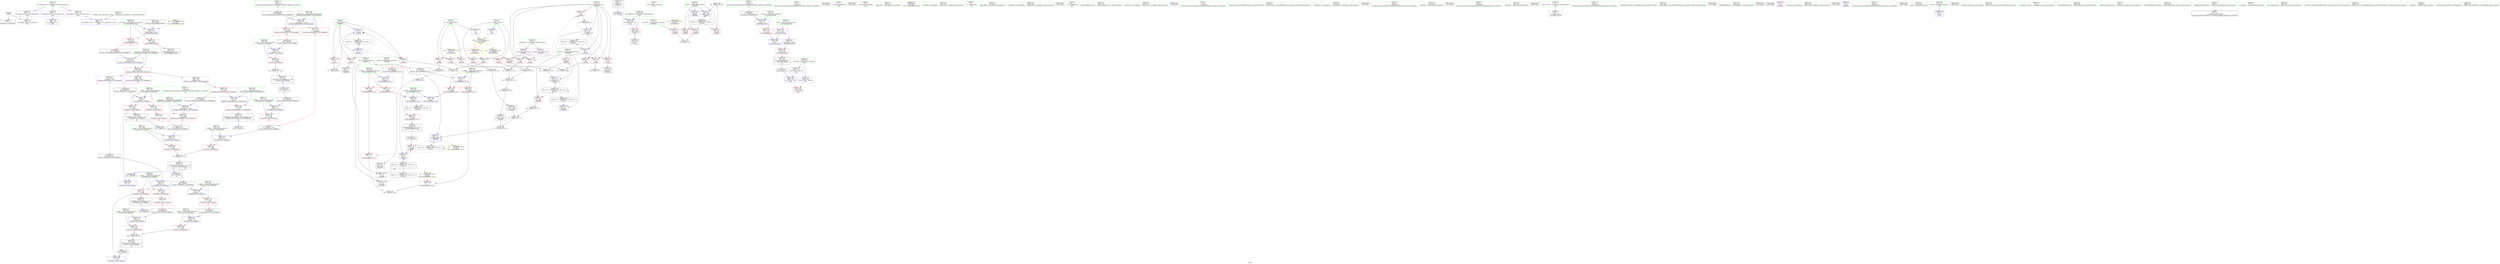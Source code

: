 digraph "SVFG" {
	label="SVFG";

	Node0x55b6b4121b10 [shape=record,color=grey,label="{NodeID: 0\nNullPtr}"];
	Node0x55b6b4121b10 -> Node0x55b6b4143290[style=solid];
	Node0x55b6b4121b10 -> Node0x55b6b4148fd0[style=solid];
	Node0x55b6b4179f10 [shape=record,color=black,label="{NodeID: 443\n286 = PHI(265, )\n2nd arg _ZNSt8ios_base4setfESt13_Ios_FmtflagsS0_ }"];
	Node0x55b6b4179f10 -> Node0x55b6b4144400[style=solid];
	Node0x55b6b4164560 [shape=record,color=yellow,style=double,label="{NodeID: 360\n12V_1 = ENCHI(MR_12V_0)\npts\{58 \}\nFun[_ZSt3minIdERKT_S2_S2_]}"];
	Node0x55b6b4164560 -> Node0x55b6b4147710[style=dashed];
	Node0x55b6b41445a0 [shape=record,color=blue,label="{NodeID: 194\n324\<--322\n__a.addr\<--__a\n_ZStaNRSt13_Ios_FmtflagsS_\n}"];
	Node0x55b6b41445a0 -> Node0x55b6b41481a0[style=dashed];
	Node0x55b6b41445a0 -> Node0x55b6b4148270[style=dashed];
	Node0x55b6b4140f20 [shape=record,color=red,label="{NodeID: 111\n94\<--11\n\<--B\n_Z4MAINv\n}"];
	Node0x55b6b4140f20 -> Node0x55b6b4151f60[style=solid];
	Node0x55b6b413f850 [shape=record,color=green,label="{NodeID: 28\n57\<--58\nans\<--ans_field_insensitive\n_Z4MAINv\n|{|<s3>7}}"];
	Node0x55b6b413f850 -> Node0x55b6b4146940[style=solid];
	Node0x55b6b413f850 -> Node0x55b6b4149340[style=solid];
	Node0x55b6b413f850 -> Node0x55b6b4149750[style=solid];
	Node0x55b6b413f850:s3 -> Node0x55b6b4177920[style=solid,color=red];
	Node0x55b6b4152560 [shape=record,color=grey,label="{NodeID: 305\n343 = Binary(342, 344, )\n}"];
	Node0x55b6b4152560 -> Node0x55b6b4143e50[style=solid];
	Node0x55b6b41477e0 [shape=record,color=red,label="{NodeID: 139\n247\<--222\n\<--RUN_RESULT\nmain\n}"];
	Node0x55b6b41477e0 -> Node0x55b6b4143a40[style=solid];
	Node0x55b6b4142200 [shape=record,color=green,label="{NodeID: 56\n287\<--288\nthis.addr\<--this.addr_field_insensitive\n_ZNSt8ios_base4setfESt13_Ios_FmtflagsS0_\n}"];
	Node0x55b6b4142200 -> Node0x55b6b4147cc0[style=solid];
	Node0x55b6b4142200 -> Node0x55b6b414a1e0[style=solid];
	Node0x55b6b4177d90 [shape=record,color=black,label="{NodeID: 416\n378 = PHI(356, )\n0th arg _ZStorSt13_Ios_FmtflagsS_ }"];
	Node0x55b6b4177d90 -> Node0x55b6b4144cf0[style=solid];
	Node0x55b6b4148ed0 [shape=record,color=blue,label="{NodeID: 167\n395\<--23\nllvm.global_ctors_1\<--_GLOBAL__sub_I_cgy4ever_0_1.cpp\nGlob }"];
	Node0x55b6b4143a40 [shape=record,color=black,label="{NodeID: 84\n217\<--247\nmain_ret\<--\nmain\n}"];
	Node0x55b6b413d720 [shape=record,color=green,label="{NodeID: 1\n7\<--1\n__dso_handle\<--dummyObj\nGlob }"];
	Node0x55b6b417a050 [shape=record,color=black,label="{NodeID: 444\n347 = PHI(315, )\n0th arg _ZStoRRSt13_Ios_FmtflagsS_ }"];
	Node0x55b6b417a050 -> Node0x55b6b41448e0[style=solid];
	Node0x55b6b4164670 [shape=record,color=yellow,style=double,label="{NodeID: 361\n18V_1 = ENCHI(MR_18V_0)\npts\{64 \}\nFun[_ZSt3minIdERKT_S2_S2_]}"];
	Node0x55b6b4164670 -> Node0x55b6b4147640[style=dashed];
	Node0x55b6b4144670 [shape=record,color=blue,label="{NodeID: 195\n326\<--323\n__b.addr\<--__b\n_ZStaNRSt13_Ios_FmtflagsS_\n}"];
	Node0x55b6b4144670 -> Node0x55b6b4148340[style=dashed];
	Node0x55b6b4140ff0 [shape=record,color=red,label="{NodeID: 112\n121\<--11\n\<--B\n_Z4MAINv\n}"];
	Node0x55b6b4140ff0 -> Node0x55b6b4152b60[style=solid];
	Node0x55b6b413f920 [shape=record,color=green,label="{NodeID: 29\n59\<--60\npCorrect\<--pCorrect_field_insensitive\n_Z4MAINv\n}"];
	Node0x55b6b413f920 -> Node0x55b6b4146a10[style=solid];
	Node0x55b6b413f920 -> Node0x55b6b4146ae0[style=solid];
	Node0x55b6b413f920 -> Node0x55b6b4149410[style=solid];
	Node0x55b6b413f920 -> Node0x55b6b41495b0[style=solid];
	Node0x55b6b41526e0 [shape=record,color=grey,label="{NodeID: 306\n166 = Binary(165, 69, )\n}"];
	Node0x55b6b41526e0 -> Node0x55b6b41498f0[style=solid];
	Node0x55b6b41478b0 [shape=record,color=red,label="{NodeID: 140\n241\<--240\n\<--coerce.dive3\nmain\n}"];
	Node0x55b6b41422d0 [shape=record,color=green,label="{NodeID: 57\n289\<--290\n__fmtfl.addr\<--__fmtfl.addr_field_insensitive\n_ZNSt8ios_base4setfESt13_Ios_FmtflagsS0_\n}"];
	Node0x55b6b41422d0 -> Node0x55b6b4147d90[style=solid];
	Node0x55b6b41422d0 -> Node0x55b6b414a2b0[style=solid];
	Node0x55b6b4177ed0 [shape=record,color=black,label="{NodeID: 417\n379 = PHI(357, )\n1st arg _ZStorSt13_Ios_FmtflagsS_ }"];
	Node0x55b6b4177ed0 -> Node0x55b6b4144dc0[style=solid];
	Node0x55b6b4148fd0 [shape=record,color=blue, style = dotted,label="{NodeID: 168\n396\<--3\nllvm.global_ctors_2\<--dummyVal\nGlob }"];
	Node0x55b6b4143b10 [shape=record,color=black,label="{NodeID: 85\n257\<--268\n_ZSt5fixedRSt8ios_base_ret\<--\n_ZSt5fixedRSt8ios_base\n}"];
	Node0x55b6b413d7b0 [shape=record,color=green,label="{NodeID: 2\n9\<--1\n\<--dummyObj\nCan only get source location for instruction, argument, global var or function.}"];
	Node0x55b6b417a190 [shape=record,color=black,label="{NodeID: 445\n348 = PHI(312, )\n1st arg _ZStoRRSt13_Ios_FmtflagsS_ }"];
	Node0x55b6b417a190 -> Node0x55b6b41449b0[style=solid];
	Node0x55b6b4144740 [shape=record,color=blue,label="{NodeID: 196\n334\<--333\n\<--call\n_ZStaNRSt13_Ios_FmtflagsS_\n}"];
	Node0x55b6b41410c0 [shape=record,color=red,label="{NodeID: 113\n129\<--11\n\<--B\n_Z4MAINv\n}"];
	Node0x55b6b41410c0 -> Node0x55b6b41520e0[style=solid];
	Node0x55b6b413f9f0 [shape=record,color=green,label="{NodeID: 30\n61\<--62\ni8\<--i8_field_insensitive\n_Z4MAINv\n}"];
	Node0x55b6b413f9f0 -> Node0x55b6b4146bb0[style=solid];
	Node0x55b6b413f9f0 -> Node0x55b6b4146c80[style=solid];
	Node0x55b6b413f9f0 -> Node0x55b6b4146d50[style=solid];
	Node0x55b6b413f9f0 -> Node0x55b6b4146e20[style=solid];
	Node0x55b6b413f9f0 -> Node0x55b6b4146ef0[style=solid];
	Node0x55b6b413f9f0 -> Node0x55b6b4146fc0[style=solid];
	Node0x55b6b413f9f0 -> Node0x55b6b41494e0[style=solid];
	Node0x55b6b413f9f0 -> Node0x55b6b4149820[style=solid];
	Node0x55b6b4152860 [shape=record,color=grey,label="{NodeID: 307\n142 = Binary(141, 69, )\n}"];
	Node0x55b6b4152860 -> Node0x55b6b4149820[style=solid];
	Node0x55b6b4147980 [shape=record,color=red,label="{NodeID: 141\n262\<--259\n\<--__base.addr\n_ZSt5fixedRSt8ios_base\n|{<s0>18}}"];
	Node0x55b6b4147980:s0 -> Node0x55b6b4179c90[style=solid,color=red];
	Node0x55b6b41423a0 [shape=record,color=green,label="{NodeID: 58\n291\<--292\n__mask.addr\<--__mask.addr_field_insensitive\n_ZNSt8ios_base4setfESt13_Ios_FmtflagsS0_\n}"];
	Node0x55b6b41423a0 -> Node0x55b6b4147e60[style=solid];
	Node0x55b6b41423a0 -> Node0x55b6b4147f30[style=solid];
	Node0x55b6b41423a0 -> Node0x55b6b4144400[style=solid];
	Node0x55b6b4178220 [shape=record,color=black,label="{NodeID: 418\n65 = PHI()\n}"];
	Node0x55b6b41490d0 [shape=record,color=blue,label="{NodeID: 169\n53\<--69\nCaseID\<--\n_Z4MAINv\n}"];
	Node0x55b6b41490d0 -> Node0x55b6b415d9d0[style=dashed];
	Node0x55b6b4143be0 [shape=record,color=black,label="{NodeID: 86\n270\<--281\n_ZSt12setprecisioni_ret\<--\n_ZSt12setprecisioni\n|{<s0>15}}"];
	Node0x55b6b4143be0:s0 -> Node0x55b6b4178fc0[style=solid,color=blue];
	Node0x55b6b413da60 [shape=record,color=green,label="{NodeID: 3\n15\<--1\n_ZSt3cin\<--dummyObj\nGlob }"];
	Node0x55b6b4144810 [shape=record,color=blue,label="{NodeID: 197\n339\<--338\n__a.addr\<--__a\n_ZStcoSt13_Ios_Fmtflags\n}"];
	Node0x55b6b4144810 -> Node0x55b6b41484e0[style=dashed];
	Node0x55b6b4141190 [shape=record,color=red,label="{NodeID: 114\n72\<--51\n\<--TestCase\n_Z4MAINv\n}"];
	Node0x55b6b4141190 -> Node0x55b6b41535e0[style=solid];
	Node0x55b6b413fac0 [shape=record,color=green,label="{NodeID: 31\n63\<--64\nref.tmp\<--ref.tmp_field_insensitive\n_Z4MAINv\n|{|<s1>7}}"];
	Node0x55b6b413fac0 -> Node0x55b6b4149680[style=solid];
	Node0x55b6b413fac0:s1 -> Node0x55b6b4177a30[style=solid,color=red];
	Node0x55b6b41529e0 [shape=record,color=grey,label="{NodeID: 308\n91 = Binary(90, 69, )\n}"];
	Node0x55b6b41529e0 -> Node0x55b6b4149270[style=solid];
	Node0x55b6b4147a50 [shape=record,color=red,label="{NodeID: 142\n268\<--259\n\<--__base.addr\n_ZSt5fixedRSt8ios_base\n}"];
	Node0x55b6b4147a50 -> Node0x55b6b4143b10[style=solid];
	Node0x55b6b4142470 [shape=record,color=green,label="{NodeID: 59\n293\<--294\n__old\<--__old_field_insensitive\n_ZNSt8ios_base4setfESt13_Ios_FmtflagsS0_\n}"];
	Node0x55b6b4142470 -> Node0x55b6b4148000[style=solid];
	Node0x55b6b4142470 -> Node0x55b6b41444d0[style=solid];
	Node0x55b6b4178320 [shape=record,color=black,label="{NodeID: 419\n86 = PHI()\n}"];
	Node0x55b6b41491a0 [shape=record,color=blue,label="{NodeID: 170\n55\<--69\ni\<--\n_Z4MAINv\n}"];
	Node0x55b6b41491a0 -> Node0x55b6b41466d0[style=dashed];
	Node0x55b6b41491a0 -> Node0x55b6b41467a0[style=dashed];
	Node0x55b6b41491a0 -> Node0x55b6b4146870[style=dashed];
	Node0x55b6b41491a0 -> Node0x55b6b4149270[style=dashed];
	Node0x55b6b41491a0 -> Node0x55b6b415ded0[style=dashed];
	Node0x55b6b4143cb0 [shape=record,color=black,label="{NodeID: 87\n283\<--319\n_ZNSt8ios_base4setfESt13_Ios_FmtflagsS0__ret\<--\n_ZNSt8ios_base4setfESt13_Ios_FmtflagsS0_\n|{<s0>18}}"];
	Node0x55b6b4143cb0:s0 -> Node0x55b6b41793d0[style=solid,color=blue];
	Node0x55b6b413daf0 [shape=record,color=green,label="{NodeID: 4\n16\<--1\n_ZSt4cout\<--dummyObj\nGlob }"];
	Node0x55b6b41448e0 [shape=record,color=blue,label="{NodeID: 198\n349\<--347\n__a.addr\<--__a\n_ZStoRRSt13_Ios_FmtflagsS_\n}"];
	Node0x55b6b41448e0 -> Node0x55b6b41485b0[style=dashed];
	Node0x55b6b41448e0 -> Node0x55b6b4148680[style=dashed];
	Node0x55b6b4146460 [shape=record,color=red,label="{NodeID: 115\n71\<--53\n\<--CaseID\n_Z4MAINv\n}"];
	Node0x55b6b4146460 -> Node0x55b6b41535e0[style=solid];
	Node0x55b6b413fb90 [shape=record,color=green,label="{NodeID: 32\n66\<--67\n_ZNSirsERi\<--_ZNSirsERi_field_insensitive\n}"];
	Node0x55b6b414ab10 [shape=record,color=yellow,style=double,label="{NodeID: 392\nRETMU(38V_2)\npts\{260 \}\nFun[_ZSt5fixedRSt8ios_base]}"];
	Node0x55b6b4152b60 [shape=record,color=grey,label="{NodeID: 309\n123 = Binary(121, 122, )\n}"];
	Node0x55b6b4152b60 -> Node0x55b6b4153460[style=solid];
	Node0x55b6b4147b20 [shape=record,color=red,label="{NodeID: 143\n278\<--274\n\<--__n.addr\n_ZSt12setprecisioni\n}"];
	Node0x55b6b4147b20 -> Node0x55b6b414a110[style=solid];
	Node0x55b6b4142540 [shape=record,color=green,label="{NodeID: 60\n304\<--305\n_ZStcoSt13_Ios_Fmtflags\<--_ZStcoSt13_Ios_Fmtflags_field_insensitive\n}"];
	Node0x55b6b4178420 [shape=record,color=black,label="{NodeID: 420\n135 = PHI(176, )\n}"];
	Node0x55b6b4178420 -> Node0x55b6b4147160[style=solid];
	Node0x55b6b4149270 [shape=record,color=blue,label="{NodeID: 171\n55\<--91\ni\<--inc\n_Z4MAINv\n}"];
	Node0x55b6b4149270 -> Node0x55b6b41466d0[style=dashed];
	Node0x55b6b4149270 -> Node0x55b6b41467a0[style=dashed];
	Node0x55b6b4149270 -> Node0x55b6b4146870[style=dashed];
	Node0x55b6b4149270 -> Node0x55b6b4149270[style=dashed];
	Node0x55b6b4149270 -> Node0x55b6b415ded0[style=dashed];
	Node0x55b6b4143d80 [shape=record,color=black,label="{NodeID: 88\n321\<--334\n_ZStaNRSt13_Ios_FmtflagsS__ret\<--\n_ZStaNRSt13_Ios_FmtflagsS_\n|{<s0>20}}"];
	Node0x55b6b4143d80:s0 -> Node0x55b6b41796e0[style=solid,color=blue];
	Node0x55b6b413db80 [shape=record,color=green,label="{NodeID: 5\n17\<--1\n.str\<--dummyObj\nGlob }"];
	Node0x55b6b41449b0 [shape=record,color=blue,label="{NodeID: 199\n351\<--348\n__b.addr\<--__b\n_ZStoRRSt13_Ios_FmtflagsS_\n}"];
	Node0x55b6b41449b0 -> Node0x55b6b4148750[style=dashed];
	Node0x55b6b4146530 [shape=record,color=red,label="{NodeID: 116\n149\<--53\n\<--CaseID\n_Z4MAINv\n}"];
	Node0x55b6b413fc90 [shape=record,color=green,label="{NodeID: 33\n87\<--88\n_ZNSirsERd\<--_ZNSirsERd_field_insensitive\n}"];
	Node0x55b6b4152ce0 [shape=record,color=grey,label="{NodeID: 310\n120 = Binary(118, 119, )\n}"];
	Node0x55b6b4152ce0 -> Node0x55b6b4153460[style=solid];
	Node0x55b6b4147bf0 [shape=record,color=red,label="{NodeID: 144\n281\<--280\n\<--coerce.dive\n_ZSt12setprecisioni\n}"];
	Node0x55b6b4147bf0 -> Node0x55b6b4143be0[style=solid];
	Node0x55b6b4142640 [shape=record,color=green,label="{NodeID: 61\n308\<--309\n_ZStaNRSt13_Ios_FmtflagsS_\<--_ZStaNRSt13_Ios_FmtflagsS__field_insensitive\n}"];
	Node0x55b6b4178650 [shape=record,color=black,label="{NodeID: 421\n146 = PHI()\n}"];
	Node0x55b6b4149340 [shape=record,color=blue,label="{NodeID: 172\n57\<--97\nans\<--conv\n_Z4MAINv\n}"];
	Node0x55b6b4149340 -> Node0x55b6b415fcd0[style=dashed];
	Node0x55b6b4143e50 [shape=record,color=black,label="{NodeID: 89\n337\<--343\n_ZStcoSt13_Ios_Fmtflags_ret\<--neg\n_ZStcoSt13_Ios_Fmtflags\n|{<s0>19}}"];
	Node0x55b6b4143e50:s0 -> Node0x55b6b41794e0[style=solid,color=blue];
	Node0x55b6b413dc10 [shape=record,color=green,label="{NodeID: 6\n19\<--1\n.str.1\<--dummyObj\nGlob }"];
	Node0x55b6b4144a80 [shape=record,color=blue,label="{NodeID: 200\n361\<--358\n\<--call\n_ZStoRRSt13_Ios_FmtflagsS_\n}"];
	Node0x55b6b4146600 [shape=record,color=red,label="{NodeID: 117\n165\<--53\n\<--CaseID\n_Z4MAINv\n}"];
	Node0x55b6b4146600 -> Node0x55b6b41526e0[style=solid];
	Node0x55b6b413fd90 [shape=record,color=green,label="{NodeID: 34\n136\<--137\n_ZSt3minIdERKT_S2_S2_\<--_ZSt3minIdERKT_S2_S2__field_insensitive\n}"];
	Node0x55b6b4152e60 [shape=record,color=grey,label="{NodeID: 311\n96 = Binary(95, 69, )\n}"];
	Node0x55b6b4152e60 -> Node0x55b6b4143630[style=solid];
	Node0x55b6b4147cc0 [shape=record,color=red,label="{NodeID: 145\n298\<--287\nthis1\<--this.addr\n_ZNSt8ios_base4setfESt13_Ios_FmtflagsS0_\n}"];
	Node0x55b6b4147cc0 -> Node0x55b6b4140a40[style=solid];
	Node0x55b6b4147cc0 -> Node0x55b6b4140b10[style=solid];
	Node0x55b6b4147cc0 -> Node0x55b6b4140be0[style=solid];
	Node0x55b6b4142740 [shape=record,color=green,label="{NodeID: 62\n313\<--314\n_ZStanSt13_Ios_FmtflagsS_\<--_ZStanSt13_Ios_FmtflagsS__field_insensitive\n}"];
	Node0x55b6b4178720 [shape=record,color=black,label="{NodeID: 422\n33 = PHI()\n}"];
	Node0x55b6b4149410 [shape=record,color=blue,label="{NodeID: 173\n59\<--100\npCorrect\<--\n_Z4MAINv\n}"];
	Node0x55b6b4149410 -> Node0x55b6b41601d0[style=dashed];
	Node0x55b6b4143f20 [shape=record,color=black,label="{NodeID: 90\n346\<--361\n_ZStoRRSt13_Ios_FmtflagsS__ret\<--\n_ZStoRRSt13_Ios_FmtflagsS_\n|{<s0>22}}"];
	Node0x55b6b4143f20:s0 -> Node0x55b6b4179900[style=solid,color=blue];
	Node0x55b6b413e450 [shape=record,color=green,label="{NodeID: 7\n22\<--1\n\<--dummyObj\nCan only get source location for instruction, argument, global var or function.}"];
	Node0x55b6b4144b50 [shape=record,color=blue,label="{NodeID: 201\n367\<--365\n__a.addr\<--__a\n_ZStanSt13_Ios_FmtflagsS_\n}"];
	Node0x55b6b4144b50 -> Node0x55b6b41488f0[style=dashed];
	Node0x55b6b41466d0 [shape=record,color=red,label="{NodeID: 118\n79\<--55\n\<--i\n_Z4MAINv\n}"];
	Node0x55b6b41466d0 -> Node0x55b6b4153be0[style=solid];
	Node0x55b6b413fe90 [shape=record,color=green,label="{NodeID: 35\n147\<--148\n_ZStlsISt11char_traitsIcEERSt13basic_ostreamIcT_ES5_PKc\<--_ZStlsISt11char_traitsIcEERSt13basic_ostreamIcT_ES5_PKc_field_insensitive\n}"];
	Node0x55b6b4152fe0 [shape=record,color=grey,label="{NodeID: 312\n115 = Binary(114, 113, )\n}"];
	Node0x55b6b4152fe0 -> Node0x55b6b41495b0[style=solid];
	Node0x55b6b4147d90 [shape=record,color=red,label="{NodeID: 146\n310\<--289\n\<--__fmtfl.addr\n_ZNSt8ios_base4setfESt13_Ios_FmtflagsS0_\n|{<s0>21}}"];
	Node0x55b6b4147d90:s0 -> Node0x55b6b41774d0[style=solid,color=red];
	Node0x55b6b4142840 [shape=record,color=green,label="{NodeID: 63\n317\<--318\n_ZStoRRSt13_Ios_FmtflagsS_\<--_ZStoRRSt13_Ios_FmtflagsS__field_insensitive\n}"];
	Node0x55b6b41787f0 [shape=record,color=black,label="{NodeID: 423\n75 = PHI()\n}"];
	Node0x55b6b41494e0 [shape=record,color=blue,label="{NodeID: 174\n61\<--9\ni8\<--\n_Z4MAINv\n}"];
	Node0x55b6b41494e0 -> Node0x55b6b4146bb0[style=dashed];
	Node0x55b6b41494e0 -> Node0x55b6b4146c80[style=dashed];
	Node0x55b6b41494e0 -> Node0x55b6b4146d50[style=dashed];
	Node0x55b6b41494e0 -> Node0x55b6b4146e20[style=dashed];
	Node0x55b6b41494e0 -> Node0x55b6b4146ef0[style=dashed];
	Node0x55b6b41494e0 -> Node0x55b6b4146fc0[style=dashed];
	Node0x55b6b41494e0 -> Node0x55b6b4149820[style=dashed];
	Node0x55b6b41494e0 -> Node0x55b6b415edd0[style=dashed];
	Node0x55b6b4143ff0 [shape=record,color=black,label="{NodeID: 91\n364\<--375\n_ZStanSt13_Ios_FmtflagsS__ret\<--and\n_ZStanSt13_Ios_FmtflagsS_\n|{<s0>21|<s1>23}}"];
	Node0x55b6b4143ff0:s0 -> Node0x55b6b41797f0[style=solid,color=blue];
	Node0x55b6b4143ff0:s1 -> Node0x55b6b4179a10[style=solid,color=blue];
	Node0x55b6b413e4e0 [shape=record,color=green,label="{NodeID: 8\n69\<--1\n\<--dummyObj\nCan only get source location for instruction, argument, global var or function.}"];
	Node0x55b6b4144c20 [shape=record,color=blue,label="{NodeID: 202\n369\<--366\n__b.addr\<--__b\n_ZStanSt13_Ios_FmtflagsS_\n}"];
	Node0x55b6b4144c20 -> Node0x55b6b41489c0[style=dashed];
	Node0x55b6b41467a0 [shape=record,color=red,label="{NodeID: 119\n83\<--55\n\<--i\n_Z4MAINv\n}"];
	Node0x55b6b41467a0 -> Node0x55b6b4143560[style=solid];
	Node0x55b6b413ff90 [shape=record,color=green,label="{NodeID: 36\n151\<--152\n_ZNSolsEi\<--_ZNSolsEi_field_insensitive\n}"];
	Node0x55b6b4153160 [shape=record,color=grey,label="{NodeID: 313\n375 = Binary(373, 374, )\n}"];
	Node0x55b6b4153160 -> Node0x55b6b4143ff0[style=solid];
	Node0x55b6b4147e60 [shape=record,color=red,label="{NodeID: 147\n302\<--291\n\<--__mask.addr\n_ZNSt8ios_base4setfESt13_Ios_FmtflagsS0_\n|{<s0>19}}"];
	Node0x55b6b4147e60:s0 -> Node0x55b6b3dbce30[style=solid,color=red];
	Node0x55b6b4142940 [shape=record,color=green,label="{NodeID: 64\n324\<--325\n__a.addr\<--__a.addr_field_insensitive\n_ZStaNRSt13_Ios_FmtflagsS_\n}"];
	Node0x55b6b4142940 -> Node0x55b6b41481a0[style=solid];
	Node0x55b6b4142940 -> Node0x55b6b4148270[style=solid];
	Node0x55b6b4142940 -> Node0x55b6b41445a0[style=solid];
	Node0x55b6b41788c0 [shape=record,color=black,label="{NodeID: 424\n76 = PHI()\n}"];
	Node0x55b6b4163370 [shape=record,color=yellow,style=double,label="{NodeID: 341\n36V_1 = ENCHI(MR_36V_0)\npts\{10 12 140000 \}\nFun[main]|{<s0>17|<s1>17|<s2>17}}"];
	Node0x55b6b4163370:s0 -> Node0x55b6b4163670[style=dashed,color=red];
	Node0x55b6b4163370:s1 -> Node0x55b6b4163780[style=dashed,color=red];
	Node0x55b6b4163370:s2 -> Node0x55b6b4163e80[style=dashed,color=red];
	Node0x55b6b41495b0 [shape=record,color=blue,label="{NodeID: 175\n59\<--115\npCorrect\<--mul\n_Z4MAINv\n}"];
	Node0x55b6b41495b0 -> Node0x55b6b4146ae0[style=dashed];
	Node0x55b6b41495b0 -> Node0x55b6b41601d0[style=dashed];
	Node0x55b6b41440c0 [shape=record,color=black,label="{NodeID: 92\n377\<--388\n_ZStorSt13_Ios_FmtflagsS__ret\<--or\n_ZStorSt13_Ios_FmtflagsS_\n|{<s0>24}}"];
	Node0x55b6b41440c0:s0 -> Node0x55b6b4179b50[style=solid,color=blue];
	Node0x55b6b413e5e0 [shape=record,color=green,label="{NodeID: 9\n100\<--1\n\<--dummyObj\nCan only get source location for instruction, argument, global var or function.}"];
	Node0x55b6b4144cf0 [shape=record,color=blue,label="{NodeID: 203\n380\<--378\n__a.addr\<--__a\n_ZStorSt13_Ios_FmtflagsS_\n}"];
	Node0x55b6b4144cf0 -> Node0x55b6b4148a90[style=dashed];
	Node0x55b6b4146870 [shape=record,color=red,label="{NodeID: 120\n90\<--55\n\<--i\n_Z4MAINv\n}"];
	Node0x55b6b4146870 -> Node0x55b6b41529e0[style=solid];
	Node0x55b6b4140090 [shape=record,color=green,label="{NodeID: 37\n157\<--158\n_ZNSolsEd\<--_ZNSolsEd_field_insensitive\n}"];
	Node0x55b6b41532e0 [shape=record,color=grey,label="{NodeID: 314\n125 = Binary(124, 69, )\n}"];
	Node0x55b6b41532e0 -> Node0x55b6b41437d0[style=solid];
	Node0x55b6b4147f30 [shape=record,color=red,label="{NodeID: 148\n311\<--291\n\<--__mask.addr\n_ZNSt8ios_base4setfESt13_Ios_FmtflagsS0_\n|{<s0>21}}"];
	Node0x55b6b4147f30:s0 -> Node0x55b6b41777a0[style=solid,color=red];
	Node0x55b6b4142a10 [shape=record,color=green,label="{NodeID: 65\n326\<--327\n__b.addr\<--__b.addr_field_insensitive\n_ZStaNRSt13_Ios_FmtflagsS_\n}"];
	Node0x55b6b4142a10 -> Node0x55b6b4148340[style=solid];
	Node0x55b6b4142a10 -> Node0x55b6b4144670[style=solid];
	Node0x55b6b4178990 [shape=record,color=black,label="{NodeID: 425\n150 = PHI()\n}"];
	Node0x55b6b4149680 [shape=record,color=blue,label="{NodeID: 176\n63\<--133\nref.tmp\<--add23\n_Z4MAINv\n|{|<s3>7}}"];
	Node0x55b6b4149680 -> Node0x55b6b4147160[style=dashed];
	Node0x55b6b4149680 -> Node0x55b6b4149680[style=dashed];
	Node0x55b6b4149680 -> Node0x55b6b415f2d0[style=dashed];
	Node0x55b6b4149680:s3 -> Node0x55b6b4164670[style=dashed,color=red];
	Node0x55b6b4144190 [shape=record,color=purple,label="{NodeID: 93\n32\<--4\n\<--_ZStL8__ioinit\n__cxx_global_var_init\n}"];
	Node0x55b6b413e6e0 [shape=record,color=green,label="{NodeID: 10\n226\<--1\n\<--dummyObj\nCan only get source location for instruction, argument, global var or function.}"];
	Node0x55b6b4144dc0 [shape=record,color=blue,label="{NodeID: 204\n382\<--379\n__b.addr\<--__b\n_ZStorSt13_Ios_FmtflagsS_\n}"];
	Node0x55b6b4144dc0 -> Node0x55b6b4148b60[style=dashed];
	Node0x55b6b4146940 [shape=record,color=red,label="{NodeID: 121\n155\<--57\n\<--ans\n_Z4MAINv\n}"];
	Node0x55b6b4140190 [shape=record,color=green,label="{NodeID: 38\n160\<--161\n_ZSt4endlIcSt11char_traitsIcEERSt13basic_ostreamIT_T0_ES6_\<--_ZSt4endlIcSt11char_traitsIcEERSt13basic_ostreamIT_T0_ES6__field_insensitive\n}"];
	Node0x55b6b4153460 [shape=record,color=grey,label="{NodeID: 315\n124 = Binary(120, 123, )\n}"];
	Node0x55b6b4153460 -> Node0x55b6b41532e0[style=solid];
	Node0x55b6b4148000 [shape=record,color=red,label="{NodeID: 149\n319\<--293\n\<--__old\n_ZNSt8ios_base4setfESt13_Ios_FmtflagsS0_\n}"];
	Node0x55b6b4148000 -> Node0x55b6b4143cb0[style=solid];
	Node0x55b6b4142ae0 [shape=record,color=green,label="{NodeID: 66\n339\<--340\n__a.addr\<--__a.addr_field_insensitive\n_ZStcoSt13_Ios_Fmtflags\n}"];
	Node0x55b6b4142ae0 -> Node0x55b6b41484e0[style=solid];
	Node0x55b6b4142ae0 -> Node0x55b6b4144810[style=solid];
	Node0x55b6b4178ac0 [shape=record,color=black,label="{NodeID: 426\n154 = PHI()\n}"];
	Node0x55b6b4149750 [shape=record,color=blue,label="{NodeID: 177\n57\<--138\nans\<--\n_Z4MAINv\n}"];
	Node0x55b6b4149750 -> Node0x55b6b415fcd0[style=dashed];
	Node0x55b6b4144260 [shape=record,color=purple,label="{NodeID: 94\n85\<--13\narrayidx\<--probCorrect\n_Z4MAINv\n}"];
	Node0x55b6b413e7e0 [shape=record,color=green,label="{NodeID: 11\n235\<--1\n\<--dummyObj\nCan only get source location for instruction, argument, global var or function.|{<s0>15}}"];
	Node0x55b6b413e7e0:s0 -> Node0x55b6b4175f70[style=solid,color=red];
	Node0x55b6b4146a10 [shape=record,color=red,label="{NodeID: 122\n114\<--59\n\<--pCorrect\n_Z4MAINv\n}"];
	Node0x55b6b4146a10 -> Node0x55b6b4152fe0[style=solid];
	Node0x55b6b4140290 [shape=record,color=green,label="{NodeID: 39\n162\<--163\n_ZNSolsEPFRSoS_E\<--_ZNSolsEPFRSoS_E_field_insensitive\n}"];
	Node0x55b6b41535e0 [shape=record,color=grey,label="{NodeID: 316\n73 = cmp(71, 72, )\n}"];
	Node0x55b6b41480d0 [shape=record,color=red,label="{NodeID: 150\n300\<--299\n\<--_M_flags\n_ZNSt8ios_base4setfESt13_Ios_FmtflagsS0_\n}"];
	Node0x55b6b41480d0 -> Node0x55b6b41444d0[style=solid];
	Node0x55b6b4142bb0 [shape=record,color=green,label="{NodeID: 67\n349\<--350\n__a.addr\<--__a.addr_field_insensitive\n_ZStoRRSt13_Ios_FmtflagsS_\n}"];
	Node0x55b6b4142bb0 -> Node0x55b6b41485b0[style=solid];
	Node0x55b6b4142bb0 -> Node0x55b6b4148680[style=solid];
	Node0x55b6b4142bb0 -> Node0x55b6b41448e0[style=solid];
	Node0x55b6b4178bc0 [shape=record,color=black,label="{NodeID: 427\n156 = PHI()\n}"];
	Node0x55b6b4163670 [shape=record,color=yellow,style=double,label="{NodeID: 344\n2V_1 = ENCHI(MR_2V_0)\npts\{10 \}\nFun[_Z4MAINv]}"];
	Node0x55b6b4163670 -> Node0x55b6b4140cb0[style=dashed];
	Node0x55b6b4163670 -> Node0x55b6b4140d80[style=dashed];
	Node0x55b6b4163670 -> Node0x55b6b4140e50[style=dashed];
	Node0x55b6b4149820 [shape=record,color=blue,label="{NodeID: 178\n61\<--142\ni8\<--inc26\n_Z4MAINv\n}"];
	Node0x55b6b4149820 -> Node0x55b6b4146bb0[style=dashed];
	Node0x55b6b4149820 -> Node0x55b6b4146c80[style=dashed];
	Node0x55b6b4149820 -> Node0x55b6b4146d50[style=dashed];
	Node0x55b6b4149820 -> Node0x55b6b4146e20[style=dashed];
	Node0x55b6b4149820 -> Node0x55b6b4146ef0[style=dashed];
	Node0x55b6b4149820 -> Node0x55b6b4146fc0[style=dashed];
	Node0x55b6b4149820 -> Node0x55b6b4149820[style=dashed];
	Node0x55b6b4149820 -> Node0x55b6b415edd0[style=dashed];
	Node0x55b6b4144330 [shape=record,color=purple,label="{NodeID: 95\n112\<--13\narrayidx14\<--probCorrect\n_Z4MAINv\n}"];
	Node0x55b6b4144330 -> Node0x55b6b4147090[style=solid];
	Node0x55b6b413e8e0 [shape=record,color=green,label="{NodeID: 12\n264\<--1\n\<--dummyObj\nCan only get source location for instruction, argument, global var or function.|{<s0>18}}"];
	Node0x55b6b413e8e0:s0 -> Node0x55b6b4179dd0[style=solid,color=red];
	Node0x55b6b4146ae0 [shape=record,color=red,label="{NodeID: 123\n127\<--59\n\<--pCorrect\n_Z4MAINv\n}"];
	Node0x55b6b4146ae0 -> Node0x55b6b4151c60[style=solid];
	Node0x55b6b4140390 [shape=record,color=green,label="{NodeID: 40\n179\<--180\nretval\<--retval_field_insensitive\n_ZSt3minIdERKT_S2_S2_\n}"];
	Node0x55b6b4140390 -> Node0x55b6b4147230[style=solid];
	Node0x55b6b4140390 -> Node0x55b6b4149b60[style=solid];
	Node0x55b6b4140390 -> Node0x55b6b4149c30[style=solid];
	Node0x55b6b4153760 [shape=record,color=grey,label="{NodeID: 317\n105 = cmp(103, 104, )\n}"];
	Node0x55b6b41481a0 [shape=record,color=red,label="{NodeID: 151\n330\<--324\n\<--__a.addr\n_ZStaNRSt13_Ios_FmtflagsS_\n}"];
	Node0x55b6b41481a0 -> Node0x55b6b4148410[style=solid];
	Node0x55b6b4142c80 [shape=record,color=green,label="{NodeID: 68\n351\<--352\n__b.addr\<--__b.addr_field_insensitive\n_ZStoRRSt13_Ios_FmtflagsS_\n}"];
	Node0x55b6b4142c80 -> Node0x55b6b4148750[style=solid];
	Node0x55b6b4142c80 -> Node0x55b6b41449b0[style=solid];
	Node0x55b6b4178cc0 [shape=record,color=black,label="{NodeID: 428\n159 = PHI()\n}"];
	Node0x55b6b4163780 [shape=record,color=yellow,style=double,label="{NodeID: 345\n4V_1 = ENCHI(MR_4V_0)\npts\{12 \}\nFun[_Z4MAINv]}"];
	Node0x55b6b4163780 -> Node0x55b6b4140f20[style=dashed];
	Node0x55b6b4163780 -> Node0x55b6b4140ff0[style=dashed];
	Node0x55b6b4163780 -> Node0x55b6b41410c0[style=dashed];
	Node0x55b6b41498f0 [shape=record,color=blue,label="{NodeID: 179\n53\<--166\nCaseID\<--inc34\n_Z4MAINv\n}"];
	Node0x55b6b41498f0 -> Node0x55b6b415d9d0[style=dashed];
	Node0x55b6b4141280 [shape=record,color=purple,label="{NodeID: 96\n145\<--17\n\<--.str\n_Z4MAINv\n}"];
	Node0x55b6b413e9e0 [shape=record,color=green,label="{NodeID: 13\n265\<--1\n\<--dummyObj\nCan only get source location for instruction, argument, global var or function.|{<s0>18}}"];
	Node0x55b6b413e9e0:s0 -> Node0x55b6b4179f10[style=solid,color=red];
	Node0x55b6b4146bb0 [shape=record,color=red,label="{NodeID: 124\n103\<--61\n\<--i8\n_Z4MAINv\n}"];
	Node0x55b6b4146bb0 -> Node0x55b6b4153760[style=solid];
	Node0x55b6b4140460 [shape=record,color=green,label="{NodeID: 41\n181\<--182\n__a.addr\<--__a.addr_field_insensitive\n_ZSt3minIdERKT_S2_S2_\n}"];
	Node0x55b6b4140460 -> Node0x55b6b4147300[style=solid];
	Node0x55b6b4140460 -> Node0x55b6b41473d0[style=solid];
	Node0x55b6b4140460 -> Node0x55b6b41499c0[style=solid];
	Node0x55b6b41538e0 [shape=record,color=grey,label="{NodeID: 318\n191 = cmp(188, 190, )\n}"];
	Node0x55b6b4148270 [shape=record,color=red,label="{NodeID: 152\n334\<--324\n\<--__a.addr\n_ZStaNRSt13_Ios_FmtflagsS_\n}"];
	Node0x55b6b4148270 -> Node0x55b6b4143d80[style=solid];
	Node0x55b6b4148270 -> Node0x55b6b4144740[style=solid];
	Node0x55b6b4142d50 [shape=record,color=green,label="{NodeID: 69\n359\<--360\n_ZStorSt13_Ios_FmtflagsS_\<--_ZStorSt13_Ios_FmtflagsS__field_insensitive\n}"];
	Node0x55b6b4178d90 [shape=record,color=black,label="{NodeID: 429\n225 = PHI()\n}"];
	Node0x55b6b4163860 [shape=record,color=yellow,style=double,label="{NodeID: 346\n6V_1 = ENCHI(MR_6V_0)\npts\{52 \}\nFun[_Z4MAINv]}"];
	Node0x55b6b4163860 -> Node0x55b6b4141190[style=dashed];
	Node0x55b6b41499c0 [shape=record,color=blue,label="{NodeID: 180\n181\<--177\n__a.addr\<--__a\n_ZSt3minIdERKT_S2_S2_\n}"];
	Node0x55b6b41499c0 -> Node0x55b6b4147300[style=dashed];
	Node0x55b6b41499c0 -> Node0x55b6b41473d0[style=dashed];
	Node0x55b6b4141350 [shape=record,color=purple,label="{NodeID: 97\n153\<--19\n\<--.str.1\n_Z4MAINv\n}"];
	Node0x55b6b413eae0 [shape=record,color=green,label="{NodeID: 14\n344\<--1\n\<--dummyObj\nCan only get source location for instruction, argument, global var or function.}"];
	Node0x55b6b4146c80 [shape=record,color=red,label="{NodeID: 125\n107\<--61\n\<--i8\n_Z4MAINv\n}"];
	Node0x55b6b4146c80 -> Node0x55b6b4153a60[style=solid];
	Node0x55b6b4140530 [shape=record,color=green,label="{NodeID: 42\n183\<--184\n__b.addr\<--__b.addr_field_insensitive\n_ZSt3minIdERKT_S2_S2_\n}"];
	Node0x55b6b4140530 -> Node0x55b6b41474a0[style=solid];
	Node0x55b6b4140530 -> Node0x55b6b4147570[style=solid];
	Node0x55b6b4140530 -> Node0x55b6b4149a90[style=solid];
	Node0x55b6b4153a60 [shape=record,color=grey,label="{NodeID: 319\n108 = cmp(107, 9, )\n}"];
	Node0x55b6b4148340 [shape=record,color=red,label="{NodeID: 153\n332\<--326\n\<--__b.addr\n_ZStaNRSt13_Ios_FmtflagsS_\n|{<s0>23}}"];
	Node0x55b6b4148340:s0 -> Node0x55b6b41777a0[style=solid,color=red];
	Node0x55b6b4142e50 [shape=record,color=green,label="{NodeID: 70\n367\<--368\n__a.addr\<--__a.addr_field_insensitive\n_ZStanSt13_Ios_FmtflagsS_\n}"];
	Node0x55b6b4142e50 -> Node0x55b6b41488f0[style=solid];
	Node0x55b6b4142e50 -> Node0x55b6b4144b50[style=solid];
	Node0x55b6b4178e60 [shape=record,color=black,label="{NodeID: 430\n229 = PHI()\n}"];
	Node0x55b6b4149a90 [shape=record,color=blue,label="{NodeID: 181\n183\<--178\n__b.addr\<--__b\n_ZSt3minIdERKT_S2_S2_\n}"];
	Node0x55b6b4149a90 -> Node0x55b6b41474a0[style=dashed];
	Node0x55b6b4149a90 -> Node0x55b6b4147570[style=dashed];
	Node0x55b6b4141420 [shape=record,color=purple,label="{NodeID: 98\n394\<--21\nllvm.global_ctors_0\<--llvm.global_ctors\nGlob }"];
	Node0x55b6b4141420 -> Node0x55b6b4148dd0[style=solid];
	Node0x55b6b413ebe0 [shape=record,color=green,label="{NodeID: 15\n4\<--6\n_ZStL8__ioinit\<--_ZStL8__ioinit_field_insensitive\nGlob }"];
	Node0x55b6b413ebe0 -> Node0x55b6b4144190[style=solid];
	Node0x55b6b4146d50 [shape=record,color=red,label="{NodeID: 126\n110\<--61\n\<--i8\n_Z4MAINv\n}"];
	Node0x55b6b4146d50 -> Node0x55b6b4143700[style=solid];
	Node0x55b6b4140600 [shape=record,color=green,label="{NodeID: 43\n215\<--216\nmain\<--main_field_insensitive\n}"];
	Node0x55b6b4153be0 [shape=record,color=grey,label="{NodeID: 320\n81 = cmp(79, 80, )\n}"];
	Node0x55b6b4148410 [shape=record,color=red,label="{NodeID: 154\n331\<--330\n\<--\n_ZStaNRSt13_Ios_FmtflagsS_\n|{<s0>23}}"];
	Node0x55b6b4148410:s0 -> Node0x55b6b41774d0[style=solid,color=red];
	Node0x55b6b4142f20 [shape=record,color=green,label="{NodeID: 71\n369\<--370\n__b.addr\<--__b.addr_field_insensitive\n_ZStanSt13_Ios_FmtflagsS_\n}"];
	Node0x55b6b4142f20 -> Node0x55b6b41489c0[style=solid];
	Node0x55b6b4142f20 -> Node0x55b6b4144c20[style=solid];
	Node0x55b6b4178fc0 [shape=record,color=black,label="{NodeID: 431\n234 = PHI(270, )\n}"];
	Node0x55b6b4178fc0 -> Node0x55b6b4149dd0[style=solid];
	Node0x55b6b4149b60 [shape=record,color=blue,label="{NodeID: 182\n179\<--193\nretval\<--\n_ZSt3minIdERKT_S2_S2_\n}"];
	Node0x55b6b4149b60 -> Node0x55b6b41610d0[style=dashed];
	Node0x55b6b4141520 [shape=record,color=purple,label="{NodeID: 99\n395\<--21\nllvm.global_ctors_1\<--llvm.global_ctors\nGlob }"];
	Node0x55b6b4141520 -> Node0x55b6b4148ed0[style=solid];
	Node0x55b6b413ece0 [shape=record,color=green,label="{NodeID: 16\n8\<--10\nA\<--A_field_insensitive\nGlob }"];
	Node0x55b6b413ece0 -> Node0x55b6b4140cb0[style=solid];
	Node0x55b6b413ece0 -> Node0x55b6b4140d80[style=solid];
	Node0x55b6b413ece0 -> Node0x55b6b4140e50[style=solid];
	Node0x55b6b413ece0 -> Node0x55b6b4148c30[style=solid];
	Node0x55b6b4146e20 [shape=record,color=red,label="{NodeID: 127\n119\<--61\n\<--i8\n_Z4MAINv\n}"];
	Node0x55b6b4146e20 -> Node0x55b6b4152ce0[style=solid];
	Node0x55b6b4140700 [shape=record,color=green,label="{NodeID: 44\n218\<--219\nretval\<--retval_field_insensitive\nmain\n}"];
	Node0x55b6b4140700 -> Node0x55b6b4149d00[style=solid];
	Node0x55b6b415d9d0 [shape=record,color=black,label="{NodeID: 321\nMR_8V_3 = PHI(MR_8V_4, MR_8V_2, )\npts\{54 \}\n}"];
	Node0x55b6b415d9d0 -> Node0x55b6b4146460[style=dashed];
	Node0x55b6b415d9d0 -> Node0x55b6b4146530[style=dashed];
	Node0x55b6b415d9d0 -> Node0x55b6b4146600[style=dashed];
	Node0x55b6b415d9d0 -> Node0x55b6b41498f0[style=dashed];
	Node0x55b6b41484e0 [shape=record,color=red,label="{NodeID: 155\n342\<--339\n\<--__a.addr\n_ZStcoSt13_Ios_Fmtflags\n}"];
	Node0x55b6b41484e0 -> Node0x55b6b4152560[style=solid];
	Node0x55b6b4142ff0 [shape=record,color=green,label="{NodeID: 72\n380\<--381\n__a.addr\<--__a.addr_field_insensitive\n_ZStorSt13_Ios_FmtflagsS_\n}"];
	Node0x55b6b4142ff0 -> Node0x55b6b4148a90[style=solid];
	Node0x55b6b4142ff0 -> Node0x55b6b4144cf0[style=solid];
	Node0x55b6b4179190 [shape=record,color=black,label="{NodeID: 432\n242 = PHI()\n}"];
	Node0x55b6b4149c30 [shape=record,color=blue,label="{NodeID: 183\n179\<--196\nretval\<--\n_ZSt3minIdERKT_S2_S2_\n}"];
	Node0x55b6b4149c30 -> Node0x55b6b41610d0[style=dashed];
	Node0x55b6b4141620 [shape=record,color=purple,label="{NodeID: 100\n396\<--21\nllvm.global_ctors_2\<--llvm.global_ctors\nGlob }"];
	Node0x55b6b4141620 -> Node0x55b6b4148fd0[style=solid];
	Node0x55b6b413ede0 [shape=record,color=green,label="{NodeID: 17\n11\<--12\nB\<--B_field_insensitive\nGlob }"];
	Node0x55b6b413ede0 -> Node0x55b6b4140f20[style=solid];
	Node0x55b6b413ede0 -> Node0x55b6b4140ff0[style=solid];
	Node0x55b6b413ede0 -> Node0x55b6b41410c0[style=solid];
	Node0x55b6b413ede0 -> Node0x55b6b4148d00[style=solid];
	Node0x55b6b4146ef0 [shape=record,color=red,label="{NodeID: 128\n122\<--61\n\<--i8\n_Z4MAINv\n}"];
	Node0x55b6b4146ef0 -> Node0x55b6b4152b60[style=solid];
	Node0x55b6b41407d0 [shape=record,color=green,label="{NodeID: 45\n220\<--221\nagg.tmp\<--agg.tmp_field_insensitive\nmain\n}"];
	Node0x55b6b41407d0 -> Node0x55b6b4141720[style=solid];
	Node0x55b6b41407d0 -> Node0x55b6b41417f0[style=solid];
	Node0x55b6b415ded0 [shape=record,color=black,label="{NodeID: 322\nMR_10V_2 = PHI(MR_10V_4, MR_10V_1, )\npts\{56 \}\n}"];
	Node0x55b6b415ded0 -> Node0x55b6b41491a0[style=dashed];
	Node0x55b6b41485b0 [shape=record,color=red,label="{NodeID: 156\n355\<--349\n\<--__a.addr\n_ZStoRRSt13_Ios_FmtflagsS_\n}"];
	Node0x55b6b41485b0 -> Node0x55b6b4148820[style=solid];
	Node0x55b6b41430c0 [shape=record,color=green,label="{NodeID: 73\n382\<--383\n__b.addr\<--__b.addr_field_insensitive\n_ZStorSt13_Ios_FmtflagsS_\n}"];
	Node0x55b6b41430c0 -> Node0x55b6b4148b60[style=solid];
	Node0x55b6b41430c0 -> Node0x55b6b4144dc0[style=solid];
	Node0x55b6b4179260 [shape=record,color=black,label="{NodeID: 433\n245 = PHI(50, )\n}"];
	Node0x55b6b4179260 -> Node0x55b6b4149ea0[style=solid];
	Node0x55b6b4149d00 [shape=record,color=blue,label="{NodeID: 184\n218\<--9\nretval\<--\nmain\n}"];
	Node0x55b6b4141720 [shape=record,color=purple,label="{NodeID: 101\n238\<--220\ncoerce.dive\<--agg.tmp\nmain\n}"];
	Node0x55b6b4141720 -> Node0x55b6b4149dd0[style=solid];
	Node0x55b6b413eee0 [shape=record,color=green,label="{NodeID: 18\n13\<--14\nprobCorrect\<--probCorrect_field_insensitive\nGlob }"];
	Node0x55b6b413eee0 -> Node0x55b6b4144260[style=solid];
	Node0x55b6b413eee0 -> Node0x55b6b4144330[style=solid];
	Node0x55b6b4146fc0 [shape=record,color=red,label="{NodeID: 129\n141\<--61\n\<--i8\n_Z4MAINv\n}"];
	Node0x55b6b4146fc0 -> Node0x55b6b4152860[style=solid];
	Node0x55b6b41408a0 [shape=record,color=green,label="{NodeID: 46\n222\<--223\nRUN_RESULT\<--RUN_RESULT_field_insensitive\nmain\n}"];
	Node0x55b6b41408a0 -> Node0x55b6b41477e0[style=solid];
	Node0x55b6b41408a0 -> Node0x55b6b4149ea0[style=solid];
	Node0x55b6b415e3d0 [shape=record,color=black,label="{NodeID: 323\nMR_12V_2 = PHI(MR_12V_4, MR_12V_1, )\npts\{58 \}\n}"];
	Node0x55b6b415e3d0 -> Node0x55b6b4149340[style=dashed];
	Node0x55b6b4148680 [shape=record,color=red,label="{NodeID: 157\n361\<--349\n\<--__a.addr\n_ZStoRRSt13_Ios_FmtflagsS_\n}"];
	Node0x55b6b4148680 -> Node0x55b6b4143f20[style=solid];
	Node0x55b6b4148680 -> Node0x55b6b4144a80[style=solid];
	Node0x55b6b4143190 [shape=record,color=green,label="{NodeID: 74\n23\<--390\n_GLOBAL__sub_I_cgy4ever_0_1.cpp\<--_GLOBAL__sub_I_cgy4ever_0_1.cpp_field_insensitive\n}"];
	Node0x55b6b4143190 -> Node0x55b6b4148ed0[style=solid];
	Node0x55b6b41793d0 [shape=record,color=black,label="{NodeID: 434\n263 = PHI(283, )\n}"];
	Node0x55b6b4149dd0 [shape=record,color=blue,label="{NodeID: 185\n238\<--234\ncoerce.dive\<--call2\nmain\n}"];
	Node0x55b6b4149dd0 -> Node0x55b6b41478b0[style=dashed];
	Node0x55b6b41417f0 [shape=record,color=purple,label="{NodeID: 102\n240\<--220\ncoerce.dive3\<--agg.tmp\nmain\n}"];
	Node0x55b6b41417f0 -> Node0x55b6b41478b0[style=solid];
	Node0x55b6b413efe0 [shape=record,color=green,label="{NodeID: 19\n21\<--25\nllvm.global_ctors\<--llvm.global_ctors_field_insensitive\nGlob }"];
	Node0x55b6b413efe0 -> Node0x55b6b4141420[style=solid];
	Node0x55b6b413efe0 -> Node0x55b6b4141520[style=solid];
	Node0x55b6b413efe0 -> Node0x55b6b4141620[style=solid];
	Node0x55b6b4147090 [shape=record,color=red,label="{NodeID: 130\n113\<--112\n\<--arrayidx14\n_Z4MAINv\n}"];
	Node0x55b6b4147090 -> Node0x55b6b4152fe0[style=solid];
	Node0x55b6b4140970 [shape=record,color=green,label="{NodeID: 47\n227\<--228\n_ZNSt8ios_base15sync_with_stdioEb\<--_ZNSt8ios_base15sync_with_stdioEb_field_insensitive\n}"];
	Node0x55b6b4175f70 [shape=record,color=black,label="{NodeID: 407\n271 = PHI(235, )\n0th arg _ZSt12setprecisioni }"];
	Node0x55b6b4175f70 -> Node0x55b6b414a040[style=solid];
	Node0x55b6b415e8d0 [shape=record,color=black,label="{NodeID: 324\nMR_14V_2 = PHI(MR_14V_4, MR_14V_1, )\npts\{60 \}\n}"];
	Node0x55b6b415e8d0 -> Node0x55b6b4149410[style=dashed];
	Node0x55b6b4148750 [shape=record,color=red,label="{NodeID: 158\n357\<--351\n\<--__b.addr\n_ZStoRRSt13_Ios_FmtflagsS_\n|{<s0>24}}"];
	Node0x55b6b4148750:s0 -> Node0x55b6b4177ed0[style=solid,color=red];
	Node0x55b6b4143290 [shape=record,color=black,label="{NodeID: 75\n2\<--3\ndummyVal\<--dummyVal\n}"];
	Node0x55b6b41794e0 [shape=record,color=black,label="{NodeID: 435\n303 = PHI(337, )\n|{<s0>20}}"];
	Node0x55b6b41794e0:s0 -> Node0x55b6b4177c50[style=solid,color=red];
	Node0x55b6b4149ea0 [shape=record,color=blue,label="{NodeID: 186\n222\<--245\nRUN_RESULT\<--call5\nmain\n}"];
	Node0x55b6b4149ea0 -> Node0x55b6b41477e0[style=dashed];
	Node0x55b6b41418c0 [shape=record,color=purple,label="{NodeID: 103\n277\<--272\n_M_n\<--retval\n_ZSt12setprecisioni\n}"];
	Node0x55b6b41418c0 -> Node0x55b6b414a110[style=solid];
	Node0x55b6b413f0e0 [shape=record,color=green,label="{NodeID: 20\n26\<--27\n__cxx_global_var_init\<--__cxx_global_var_init_field_insensitive\n}"];
	Node0x55b6b4147160 [shape=record,color=red,label="{NodeID: 131\n138\<--135\n\<--call24\n_Z4MAINv\n}"];
	Node0x55b6b4147160 -> Node0x55b6b4149750[style=solid];
	Node0x55b6b4141a90 [shape=record,color=green,label="{NodeID: 48\n230\<--231\n_ZSt5fixedRSt8ios_base\<--_ZSt5fixedRSt8ios_base_field_insensitive\n}"];
	Node0x55b6b3dbce30 [shape=record,color=black,label="{NodeID: 408\n338 = PHI(302, )\n0th arg _ZStcoSt13_Ios_Fmtflags }"];
	Node0x55b6b3dbce30 -> Node0x55b6b4144810[style=solid];
	Node0x55b6b415edd0 [shape=record,color=black,label="{NodeID: 325\nMR_16V_2 = PHI(MR_16V_4, MR_16V_1, )\npts\{62 \}\n}"];
	Node0x55b6b415edd0 -> Node0x55b6b41494e0[style=dashed];
	Node0x55b6b4148820 [shape=record,color=red,label="{NodeID: 159\n356\<--355\n\<--\n_ZStoRRSt13_Ios_FmtflagsS_\n|{<s0>24}}"];
	Node0x55b6b4148820:s0 -> Node0x55b6b4177d90[style=solid,color=red];
	Node0x55b6b4143390 [shape=record,color=black,label="{NodeID: 76\n50\<--9\n_Z4MAINv_ret\<--\n_Z4MAINv\n|{<s0>17}}"];
	Node0x55b6b4143390:s0 -> Node0x55b6b4179260[style=solid,color=blue];
	Node0x55b6b41796e0 [shape=record,color=black,label="{NodeID: 436\n307 = PHI(321, )\n}"];
	Node0x55b6b4163e80 [shape=record,color=yellow,style=double,label="{NodeID: 353\n20V_1 = ENCHI(MR_20V_0)\npts\{140000 \}\nFun[_Z4MAINv]}"];
	Node0x55b6b4163e80 -> Node0x55b6b4147090[style=dashed];
	Node0x55b6b4149f70 [shape=record,color=blue,label="{NodeID: 187\n259\<--258\n__base.addr\<--__base\n_ZSt5fixedRSt8ios_base\n}"];
	Node0x55b6b4149f70 -> Node0x55b6b4147980[style=dashed];
	Node0x55b6b4149f70 -> Node0x55b6b4147a50[style=dashed];
	Node0x55b6b4141990 [shape=record,color=purple,label="{NodeID: 104\n280\<--272\ncoerce.dive\<--retval\n_ZSt12setprecisioni\n}"];
	Node0x55b6b4141990 -> Node0x55b6b4147bf0[style=solid];
	Node0x55b6b413f1e0 [shape=record,color=green,label="{NodeID: 21\n30\<--31\n_ZNSt8ios_base4InitC1Ev\<--_ZNSt8ios_base4InitC1Ev_field_insensitive\n}"];
	Node0x55b6b4147230 [shape=record,color=red,label="{NodeID: 132\n199\<--179\n\<--retval\n_ZSt3minIdERKT_S2_S2_\n}"];
	Node0x55b6b4147230 -> Node0x55b6b4143970[style=solid];
	Node0x55b6b4141b90 [shape=record,color=green,label="{NodeID: 49\n232\<--233\n_ZNSolsEPFRSt8ios_baseS0_E\<--_ZNSolsEPFRSt8ios_baseS0_E_field_insensitive\n}"];
	Node0x55b6b4177400 [shape=record,color=black,label="{NodeID: 409\n258 = PHI()\n0th arg _ZSt5fixedRSt8ios_base }"];
	Node0x55b6b4177400 -> Node0x55b6b4149f70[style=solid];
	Node0x55b6b415f2d0 [shape=record,color=black,label="{NodeID: 326\nMR_18V_2 = PHI(MR_18V_3, MR_18V_1, )\npts\{64 \}\n}"];
	Node0x55b6b415f2d0 -> Node0x55b6b4149680[style=dashed];
	Node0x55b6b415f2d0 -> Node0x55b6b415f2d0[style=dashed];
	Node0x55b6b41488f0 [shape=record,color=red,label="{NodeID: 160\n373\<--367\n\<--__a.addr\n_ZStanSt13_Ios_FmtflagsS_\n}"];
	Node0x55b6b41488f0 -> Node0x55b6b4153160[style=solid];
	Node0x55b6b4143460 [shape=record,color=black,label="{NodeID: 77\n34\<--35\n\<--_ZNSt8ios_base4InitD1Ev\nCan only get source location for instruction, argument, global var or function.}"];
	Node0x55b6b41797f0 [shape=record,color=black,label="{NodeID: 437\n312 = PHI(364, )\n|{<s0>22}}"];
	Node0x55b6b41797f0:s0 -> Node0x55b6b417a190[style=solid,color=red];
	Node0x55b6b414a040 [shape=record,color=blue,label="{NodeID: 188\n274\<--271\n__n.addr\<--__n\n_ZSt12setprecisioni\n}"];
	Node0x55b6b414a040 -> Node0x55b6b4147b20[style=dashed];
	Node0x55b6b4140a40 [shape=record,color=purple,label="{NodeID: 105\n299\<--298\n_M_flags\<--this1\n_ZNSt8ios_base4setfESt13_Ios_FmtflagsS0_\n}"];
	Node0x55b6b4140a40 -> Node0x55b6b41480d0[style=solid];
	Node0x55b6b413f2e0 [shape=record,color=green,label="{NodeID: 22\n36\<--37\n__cxa_atexit\<--__cxa_atexit_field_insensitive\n}"];
	Node0x55b6b4151c60 [shape=record,color=grey,label="{NodeID: 299\n128 = Binary(100, 127, )\n}"];
	Node0x55b6b4151c60 -> Node0x55b6b4152260[style=solid];
	Node0x55b6b4147300 [shape=record,color=red,label="{NodeID: 133\n189\<--181\n\<--__a.addr\n_ZSt3minIdERKT_S2_S2_\n}"];
	Node0x55b6b4147300 -> Node0x55b6b4147710[style=solid];
	Node0x55b6b4141c90 [shape=record,color=green,label="{NodeID: 50\n236\<--237\n_ZSt12setprecisioni\<--_ZSt12setprecisioni_field_insensitive\n}"];
	Node0x55b6b41774d0 [shape=record,color=black,label="{NodeID: 410\n365 = PHI(310, 331, )\n0th arg _ZStanSt13_Ios_FmtflagsS_ }"];
	Node0x55b6b41774d0 -> Node0x55b6b4144b50[style=solid];
	Node0x55b6b41489c0 [shape=record,color=red,label="{NodeID: 161\n374\<--369\n\<--__b.addr\n_ZStanSt13_Ios_FmtflagsS_\n}"];
	Node0x55b6b41489c0 -> Node0x55b6b4153160[style=solid];
	Node0x55b6b4143560 [shape=record,color=black,label="{NodeID: 78\n84\<--83\nidxprom\<--\n_Z4MAINv\n}"];
	Node0x55b6b4179900 [shape=record,color=black,label="{NodeID: 438\n316 = PHI(346, )\n}"];
	Node0x55b6b414a110 [shape=record,color=blue,label="{NodeID: 189\n277\<--278\n_M_n\<--\n_ZSt12setprecisioni\n}"];
	Node0x55b6b414a110 -> Node0x55b6b4147bf0[style=dashed];
	Node0x55b6b4140b10 [shape=record,color=purple,label="{NodeID: 106\n306\<--298\n_M_flags2\<--this1\n_ZNSt8ios_base4setfESt13_Ios_FmtflagsS0_\n|{<s0>20}}"];
	Node0x55b6b4140b10:s0 -> Node0x55b6b4177b40[style=solid,color=red];
	Node0x55b6b413f3e0 [shape=record,color=green,label="{NodeID: 23\n35\<--41\n_ZNSt8ios_base4InitD1Ev\<--_ZNSt8ios_base4InitD1Ev_field_insensitive\n}"];
	Node0x55b6b413f3e0 -> Node0x55b6b4143460[style=solid];
	Node0x55b6b4151de0 [shape=record,color=grey,label="{NodeID: 300\n388 = Binary(386, 387, )\n}"];
	Node0x55b6b4151de0 -> Node0x55b6b41440c0[style=solid];
	Node0x55b6b41473d0 [shape=record,color=red,label="{NodeID: 134\n196\<--181\n\<--__a.addr\n_ZSt3minIdERKT_S2_S2_\n}"];
	Node0x55b6b41473d0 -> Node0x55b6b4149c30[style=solid];
	Node0x55b6b4141d90 [shape=record,color=green,label="{NodeID: 51\n243\<--244\n_ZStlsIcSt11char_traitsIcEERSt13basic_ostreamIT_T0_ES6_St13_Setprecision\<--_ZStlsIcSt11char_traitsIcEERSt13basic_ostreamIT_T0_ES6_St13_Setprecision_field_insensitive\n}"];
	Node0x55b6b41777a0 [shape=record,color=black,label="{NodeID: 411\n366 = PHI(311, 332, )\n1st arg _ZStanSt13_Ios_FmtflagsS_ }"];
	Node0x55b6b41777a0 -> Node0x55b6b4144c20[style=solid];
	Node0x55b6b415fcd0 [shape=record,color=black,label="{NodeID: 328\nMR_12V_4 = PHI(MR_12V_5, MR_12V_3, )\npts\{58 \}\n|{|<s4>7}}"];
	Node0x55b6b415fcd0 -> Node0x55b6b4146940[style=dashed];
	Node0x55b6b415fcd0 -> Node0x55b6b4147160[style=dashed];
	Node0x55b6b415fcd0 -> Node0x55b6b4149750[style=dashed];
	Node0x55b6b415fcd0 -> Node0x55b6b415e3d0[style=dashed];
	Node0x55b6b415fcd0:s4 -> Node0x55b6b4164560[style=dashed,color=red];
	Node0x55b6b4148a90 [shape=record,color=red,label="{NodeID: 162\n386\<--380\n\<--__a.addr\n_ZStorSt13_Ios_FmtflagsS_\n}"];
	Node0x55b6b4148a90 -> Node0x55b6b4151de0[style=solid];
	Node0x55b6b4143630 [shape=record,color=black,label="{NodeID: 79\n97\<--96\nconv\<--add7\n_Z4MAINv\n}"];
	Node0x55b6b4143630 -> Node0x55b6b4149340[style=solid];
	Node0x55b6b4179a10 [shape=record,color=black,label="{NodeID: 439\n333 = PHI(364, )\n}"];
	Node0x55b6b4179a10 -> Node0x55b6b4144740[style=solid];
	Node0x55b6b414a1e0 [shape=record,color=blue,label="{NodeID: 190\n287\<--284\nthis.addr\<--this\n_ZNSt8ios_base4setfESt13_Ios_FmtflagsS0_\n}"];
	Node0x55b6b414a1e0 -> Node0x55b6b4147cc0[style=dashed];
	Node0x55b6b4140be0 [shape=record,color=purple,label="{NodeID: 107\n315\<--298\n_M_flags5\<--this1\n_ZNSt8ios_base4setfESt13_Ios_FmtflagsS0_\n|{<s0>22}}"];
	Node0x55b6b4140be0:s0 -> Node0x55b6b417a050[style=solid,color=red];
	Node0x55b6b413f4e0 [shape=record,color=green,label="{NodeID: 24\n48\<--49\n_Z4MAINv\<--_Z4MAINv_field_insensitive\n}"];
	Node0x55b6b4151f60 [shape=record,color=grey,label="{NodeID: 301\n95 = Binary(69, 94, )\n}"];
	Node0x55b6b4151f60 -> Node0x55b6b4152e60[style=solid];
	Node0x55b6b41474a0 [shape=record,color=red,label="{NodeID: 135\n187\<--183\n\<--__b.addr\n_ZSt3minIdERKT_S2_S2_\n}"];
	Node0x55b6b41474a0 -> Node0x55b6b4147640[style=solid];
	Node0x55b6b4141e90 [shape=record,color=green,label="{NodeID: 52\n259\<--260\n__base.addr\<--__base.addr_field_insensitive\n_ZSt5fixedRSt8ios_base\n}"];
	Node0x55b6b4141e90 -> Node0x55b6b4147980[style=solid];
	Node0x55b6b4141e90 -> Node0x55b6b4147a50[style=solid];
	Node0x55b6b4141e90 -> Node0x55b6b4149f70[style=solid];
	Node0x55b6b4177920 [shape=record,color=black,label="{NodeID: 412\n177 = PHI(57, )\n0th arg _ZSt3minIdERKT_S2_S2_ }"];
	Node0x55b6b4177920 -> Node0x55b6b41499c0[style=solid];
	Node0x55b6b41601d0 [shape=record,color=black,label="{NodeID: 329\nMR_14V_4 = PHI(MR_14V_6, MR_14V_3, )\npts\{60 \}\n}"];
	Node0x55b6b41601d0 -> Node0x55b6b4146a10[style=dashed];
	Node0x55b6b41601d0 -> Node0x55b6b4146ae0[style=dashed];
	Node0x55b6b41601d0 -> Node0x55b6b41495b0[style=dashed];
	Node0x55b6b41601d0 -> Node0x55b6b415e8d0[style=dashed];
	Node0x55b6b41601d0 -> Node0x55b6b41601d0[style=dashed];
	Node0x55b6b4148b60 [shape=record,color=red,label="{NodeID: 163\n387\<--382\n\<--__b.addr\n_ZStorSt13_Ios_FmtflagsS_\n}"];
	Node0x55b6b4148b60 -> Node0x55b6b4151de0[style=solid];
	Node0x55b6b4143700 [shape=record,color=black,label="{NodeID: 80\n111\<--110\nidxprom13\<--\n_Z4MAINv\n}"];
	Node0x55b6b4179b50 [shape=record,color=black,label="{NodeID: 440\n358 = PHI(377, )\n}"];
	Node0x55b6b4179b50 -> Node0x55b6b4144a80[style=solid];
	Node0x55b6b4164260 [shape=record,color=yellow,style=double,label="{NodeID: 357\n38V_1 = ENCHI(MR_38V_0)\npts\{260 \}\nFun[_ZSt5fixedRSt8ios_base]}"];
	Node0x55b6b4164260 -> Node0x55b6b4149f70[style=dashed];
	Node0x55b6b414a2b0 [shape=record,color=blue,label="{NodeID: 191\n289\<--285\n__fmtfl.addr\<--__fmtfl\n_ZNSt8ios_base4setfESt13_Ios_FmtflagsS0_\n}"];
	Node0x55b6b414a2b0 -> Node0x55b6b4147d90[style=dashed];
	Node0x55b6b4140cb0 [shape=record,color=red,label="{NodeID: 108\n80\<--8\n\<--A\n_Z4MAINv\n}"];
	Node0x55b6b4140cb0 -> Node0x55b6b4153be0[style=solid];
	Node0x55b6b413f5e0 [shape=record,color=green,label="{NodeID: 25\n51\<--52\nTestCase\<--TestCase_field_insensitive\n_Z4MAINv\n}"];
	Node0x55b6b413f5e0 -> Node0x55b6b4141190[style=solid];
	Node0x55b6b41520e0 [shape=record,color=grey,label="{NodeID: 302\n130 = Binary(129, 69, )\n}"];
	Node0x55b6b41520e0 -> Node0x55b6b41438a0[style=solid];
	Node0x55b6b4147570 [shape=record,color=red,label="{NodeID: 136\n193\<--183\n\<--__b.addr\n_ZSt3minIdERKT_S2_S2_\n}"];
	Node0x55b6b4147570 -> Node0x55b6b4149b60[style=solid];
	Node0x55b6b4141f60 [shape=record,color=green,label="{NodeID: 53\n266\<--267\n_ZNSt8ios_base4setfESt13_Ios_FmtflagsS0_\<--_ZNSt8ios_base4setfESt13_Ios_FmtflagsS0__field_insensitive\n}"];
	Node0x55b6b4177a30 [shape=record,color=black,label="{NodeID: 413\n178 = PHI(63, )\n1st arg _ZSt3minIdERKT_S2_S2_ }"];
	Node0x55b6b4177a30 -> Node0x55b6b4149a90[style=solid];
	Node0x55b6b4148c30 [shape=record,color=blue,label="{NodeID: 164\n8\<--9\nA\<--\nGlob }"];
	Node0x55b6b4148c30 -> Node0x55b6b4163370[style=dashed];
	Node0x55b6b41437d0 [shape=record,color=black,label="{NodeID: 81\n126\<--125\nconv18\<--add17\n_Z4MAINv\n}"];
	Node0x55b6b41437d0 -> Node0x55b6b41523e0[style=solid];
	Node0x55b6b4179c90 [shape=record,color=black,label="{NodeID: 441\n284 = PHI(262, )\n0th arg _ZNSt8ios_base4setfESt13_Ios_FmtflagsS0_ }"];
	Node0x55b6b4179c90 -> Node0x55b6b414a1e0[style=solid];
	Node0x55b6b4144400 [shape=record,color=blue,label="{NodeID: 192\n291\<--286\n__mask.addr\<--__mask\n_ZNSt8ios_base4setfESt13_Ios_FmtflagsS0_\n}"];
	Node0x55b6b4144400 -> Node0x55b6b4147e60[style=dashed];
	Node0x55b6b4144400 -> Node0x55b6b4147f30[style=dashed];
	Node0x55b6b4140d80 [shape=record,color=red,label="{NodeID: 109\n104\<--8\n\<--A\n_Z4MAINv\n}"];
	Node0x55b6b4140d80 -> Node0x55b6b4153760[style=solid];
	Node0x55b6b413f6b0 [shape=record,color=green,label="{NodeID: 26\n53\<--54\nCaseID\<--CaseID_field_insensitive\n_Z4MAINv\n}"];
	Node0x55b6b413f6b0 -> Node0x55b6b4146460[style=solid];
	Node0x55b6b413f6b0 -> Node0x55b6b4146530[style=solid];
	Node0x55b6b413f6b0 -> Node0x55b6b4146600[style=solid];
	Node0x55b6b413f6b0 -> Node0x55b6b41490d0[style=solid];
	Node0x55b6b413f6b0 -> Node0x55b6b41498f0[style=solid];
	Node0x55b6b4152260 [shape=record,color=grey,label="{NodeID: 303\n132 = Binary(128, 131, )\n}"];
	Node0x55b6b4152260 -> Node0x55b6b41523e0[style=solid];
	Node0x55b6b4147640 [shape=record,color=red,label="{NodeID: 137\n188\<--187\n\<--\n_ZSt3minIdERKT_S2_S2_\n}"];
	Node0x55b6b4147640 -> Node0x55b6b41538e0[style=solid];
	Node0x55b6b4142060 [shape=record,color=green,label="{NodeID: 54\n272\<--273\nretval\<--retval_field_insensitive\n_ZSt12setprecisioni\n}"];
	Node0x55b6b4142060 -> Node0x55b6b41418c0[style=solid];
	Node0x55b6b4142060 -> Node0x55b6b4141990[style=solid];
	Node0x55b6b4177b40 [shape=record,color=black,label="{NodeID: 414\n322 = PHI(306, )\n0th arg _ZStaNRSt13_Ios_FmtflagsS_ }"];
	Node0x55b6b4177b40 -> Node0x55b6b41445a0[style=solid];
	Node0x55b6b4148d00 [shape=record,color=blue,label="{NodeID: 165\n11\<--9\nB\<--\nGlob }"];
	Node0x55b6b4148d00 -> Node0x55b6b4163370[style=dashed];
	Node0x55b6b41438a0 [shape=record,color=black,label="{NodeID: 82\n131\<--130\nconv21\<--add20\n_Z4MAINv\n}"];
	Node0x55b6b41438a0 -> Node0x55b6b4152260[style=solid];
	Node0x55b6b4179dd0 [shape=record,color=black,label="{NodeID: 442\n285 = PHI(264, )\n1st arg _ZNSt8ios_base4setfESt13_Ios_FmtflagsS0_ }"];
	Node0x55b6b4179dd0 -> Node0x55b6b414a2b0[style=solid];
	Node0x55b6b41444d0 [shape=record,color=blue,label="{NodeID: 193\n293\<--300\n__old\<--\n_ZNSt8ios_base4setfESt13_Ios_FmtflagsS0_\n}"];
	Node0x55b6b41444d0 -> Node0x55b6b4148000[style=dashed];
	Node0x55b6b4140e50 [shape=record,color=red,label="{NodeID: 110\n118\<--8\n\<--A\n_Z4MAINv\n}"];
	Node0x55b6b4140e50 -> Node0x55b6b4152ce0[style=solid];
	Node0x55b6b413f780 [shape=record,color=green,label="{NodeID: 27\n55\<--56\ni\<--i_field_insensitive\n_Z4MAINv\n}"];
	Node0x55b6b413f780 -> Node0x55b6b41466d0[style=solid];
	Node0x55b6b413f780 -> Node0x55b6b41467a0[style=solid];
	Node0x55b6b413f780 -> Node0x55b6b4146870[style=solid];
	Node0x55b6b413f780 -> Node0x55b6b41491a0[style=solid];
	Node0x55b6b413f780 -> Node0x55b6b4149270[style=solid];
	Node0x55b6b41523e0 [shape=record,color=grey,label="{NodeID: 304\n133 = Binary(126, 132, )\n}"];
	Node0x55b6b41523e0 -> Node0x55b6b4149680[style=solid];
	Node0x55b6b4147710 [shape=record,color=red,label="{NodeID: 138\n190\<--189\n\<--\n_ZSt3minIdERKT_S2_S2_\n}"];
	Node0x55b6b4147710 -> Node0x55b6b41538e0[style=solid];
	Node0x55b6b4142130 [shape=record,color=green,label="{NodeID: 55\n274\<--275\n__n.addr\<--__n.addr_field_insensitive\n_ZSt12setprecisioni\n}"];
	Node0x55b6b4142130 -> Node0x55b6b4147b20[style=solid];
	Node0x55b6b4142130 -> Node0x55b6b414a040[style=solid];
	Node0x55b6b4177c50 [shape=record,color=black,label="{NodeID: 415\n323 = PHI(303, )\n1st arg _ZStaNRSt13_Ios_FmtflagsS_ }"];
	Node0x55b6b4177c50 -> Node0x55b6b4144670[style=solid];
	Node0x55b6b41610d0 [shape=record,color=black,label="{NodeID: 332\nMR_24V_3 = PHI(MR_24V_4, MR_24V_2, )\npts\{180 \}\n}"];
	Node0x55b6b41610d0 -> Node0x55b6b4147230[style=dashed];
	Node0x55b6b4148dd0 [shape=record,color=blue,label="{NodeID: 166\n394\<--22\nllvm.global_ctors_0\<--\nGlob }"];
	Node0x55b6b4143970 [shape=record,color=black,label="{NodeID: 83\n176\<--199\n_ZSt3minIdERKT_S2_S2__ret\<--\n_ZSt3minIdERKT_S2_S2_\n|{<s0>7}}"];
	Node0x55b6b4143970:s0 -> Node0x55b6b4178420[style=solid,color=blue];
}
